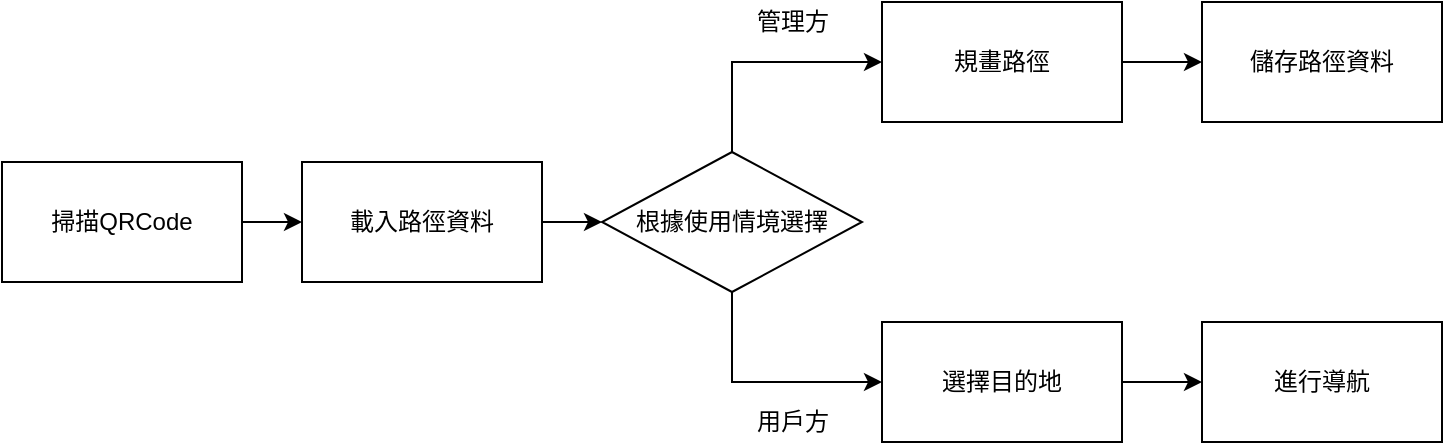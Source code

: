 <mxfile version="13.7.9" type="device"><diagram id="BnYu8nbuxffyO3-5u4dn" name="Page-1"><mxGraphModel dx="1221" dy="682" grid="1" gridSize="10" guides="1" tooltips="1" connect="1" arrows="1" fold="1" page="1" pageScale="1" pageWidth="827" pageHeight="1169" math="0" shadow="0"><root><mxCell id="0"/><mxCell id="1" parent="0"/><mxCell id="hfaSeTbaL8U9KNnVxo7S-3" style="edgeStyle=orthogonalEdgeStyle;rounded=0;orthogonalLoop=1;jettySize=auto;html=1;exitX=1;exitY=0.5;exitDx=0;exitDy=0;entryX=0;entryY=0.5;entryDx=0;entryDy=0;" edge="1" parent="1" source="hfaSeTbaL8U9KNnVxo7S-1" target="hfaSeTbaL8U9KNnVxo7S-2"><mxGeometry relative="1" as="geometry"/></mxCell><mxCell id="hfaSeTbaL8U9KNnVxo7S-1" value="掃描QRCode" style="rounded=0;whiteSpace=wrap;html=1;" vertex="1" parent="1"><mxGeometry x="100" y="250" width="120" height="60" as="geometry"/></mxCell><mxCell id="hfaSeTbaL8U9KNnVxo7S-5" style="edgeStyle=orthogonalEdgeStyle;rounded=0;orthogonalLoop=1;jettySize=auto;html=1;exitX=1;exitY=0.5;exitDx=0;exitDy=0;entryX=0;entryY=0.5;entryDx=0;entryDy=0;" edge="1" parent="1" source="hfaSeTbaL8U9KNnVxo7S-2" target="hfaSeTbaL8U9KNnVxo7S-4"><mxGeometry relative="1" as="geometry"/></mxCell><mxCell id="hfaSeTbaL8U9KNnVxo7S-2" value="載入路徑資料" style="rounded=0;whiteSpace=wrap;html=1;" vertex="1" parent="1"><mxGeometry x="250" y="250" width="120" height="60" as="geometry"/></mxCell><mxCell id="hfaSeTbaL8U9KNnVxo7S-10" style="edgeStyle=orthogonalEdgeStyle;rounded=0;orthogonalLoop=1;jettySize=auto;html=1;exitX=0.5;exitY=1;exitDx=0;exitDy=0;entryX=0;entryY=0.5;entryDx=0;entryDy=0;" edge="1" parent="1" source="hfaSeTbaL8U9KNnVxo7S-4" target="hfaSeTbaL8U9KNnVxo7S-8"><mxGeometry relative="1" as="geometry"/></mxCell><mxCell id="hfaSeTbaL8U9KNnVxo7S-11" style="edgeStyle=orthogonalEdgeStyle;rounded=0;orthogonalLoop=1;jettySize=auto;html=1;exitX=0.5;exitY=0;exitDx=0;exitDy=0;entryX=0;entryY=0.5;entryDx=0;entryDy=0;" edge="1" parent="1" source="hfaSeTbaL8U9KNnVxo7S-4" target="hfaSeTbaL8U9KNnVxo7S-6"><mxGeometry relative="1" as="geometry"/></mxCell><mxCell id="hfaSeTbaL8U9KNnVxo7S-4" value="根據使用情境選擇" style="rhombus;whiteSpace=wrap;html=1;" vertex="1" parent="1"><mxGeometry x="400" y="245" width="130" height="70" as="geometry"/></mxCell><mxCell id="hfaSeTbaL8U9KNnVxo7S-12" style="edgeStyle=orthogonalEdgeStyle;rounded=0;orthogonalLoop=1;jettySize=auto;html=1;exitX=1;exitY=0.5;exitDx=0;exitDy=0;entryX=0;entryY=0.5;entryDx=0;entryDy=0;" edge="1" parent="1" source="hfaSeTbaL8U9KNnVxo7S-6" target="hfaSeTbaL8U9KNnVxo7S-7"><mxGeometry relative="1" as="geometry"/></mxCell><mxCell id="hfaSeTbaL8U9KNnVxo7S-6" value="規畫路徑" style="rounded=0;whiteSpace=wrap;html=1;" vertex="1" parent="1"><mxGeometry x="540" y="170" width="120" height="60" as="geometry"/></mxCell><mxCell id="hfaSeTbaL8U9KNnVxo7S-7" value="儲存路徑資料" style="rounded=0;whiteSpace=wrap;html=1;" vertex="1" parent="1"><mxGeometry x="700" y="170" width="120" height="60" as="geometry"/></mxCell><mxCell id="hfaSeTbaL8U9KNnVxo7S-13" style="edgeStyle=orthogonalEdgeStyle;rounded=0;orthogonalLoop=1;jettySize=auto;html=1;exitX=1;exitY=0.5;exitDx=0;exitDy=0;entryX=0;entryY=0.5;entryDx=0;entryDy=0;" edge="1" parent="1" source="hfaSeTbaL8U9KNnVxo7S-8" target="hfaSeTbaL8U9KNnVxo7S-9"><mxGeometry relative="1" as="geometry"/></mxCell><mxCell id="hfaSeTbaL8U9KNnVxo7S-8" value="選擇目的地" style="rounded=0;whiteSpace=wrap;html=1;" vertex="1" parent="1"><mxGeometry x="540" y="330" width="120" height="60" as="geometry"/></mxCell><mxCell id="hfaSeTbaL8U9KNnVxo7S-9" value="進行導航" style="rounded=0;whiteSpace=wrap;html=1;" vertex="1" parent="1"><mxGeometry x="700" y="330" width="120" height="60" as="geometry"/></mxCell><mxCell id="hfaSeTbaL8U9KNnVxo7S-14" value="管理方" style="text;html=1;align=center;verticalAlign=middle;resizable=0;points=[];autosize=1;" vertex="1" parent="1"><mxGeometry x="470" y="170" width="50" height="20" as="geometry"/></mxCell><mxCell id="hfaSeTbaL8U9KNnVxo7S-15" value="用戶方" style="text;html=1;align=center;verticalAlign=middle;resizable=0;points=[];autosize=1;" vertex="1" parent="1"><mxGeometry x="470" y="370" width="50" height="20" as="geometry"/></mxCell></root></mxGraphModel></diagram></mxfile>
